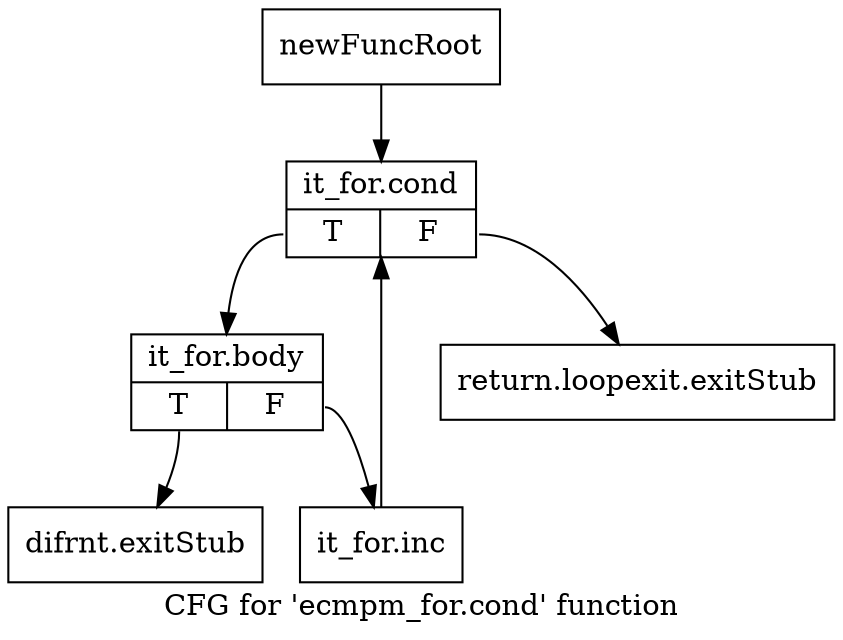 digraph "CFG for 'ecmpm_for.cond' function" {
	label="CFG for 'ecmpm_for.cond' function";

	Node0xb7fce50 [shape=record,label="{newFuncRoot}"];
	Node0xb7fce50 -> Node0xb7fcf40;
	Node0xb7fcea0 [shape=record,label="{return.loopexit.exitStub}"];
	Node0xb7fcef0 [shape=record,label="{difrnt.exitStub}"];
	Node0xb7fcf40 [shape=record,label="{it_for.cond|{<s0>T|<s1>F}}"];
	Node0xb7fcf40:s0 -> Node0xb7fcf90;
	Node0xb7fcf40:s1 -> Node0xb7fcea0;
	Node0xb7fcf90 [shape=record,label="{it_for.body|{<s0>T|<s1>F}}"];
	Node0xb7fcf90:s0 -> Node0xb7fcef0;
	Node0xb7fcf90:s1 -> Node0xb7fcfe0;
	Node0xb7fcfe0 [shape=record,label="{it_for.inc}"];
	Node0xb7fcfe0 -> Node0xb7fcf40;
}
